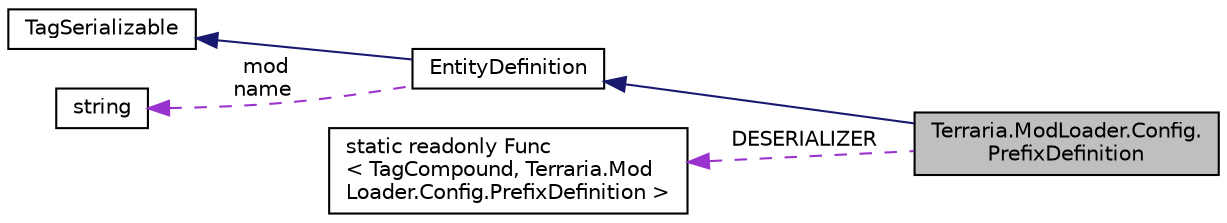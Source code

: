digraph "Terraria.ModLoader.Config.PrefixDefinition"
{
 // LATEX_PDF_SIZE
  edge [fontname="Helvetica",fontsize="10",labelfontname="Helvetica",labelfontsize="10"];
  node [fontname="Helvetica",fontsize="10",shape=record];
  rankdir="LR";
  Node1 [label="Terraria.ModLoader.Config.\lPrefixDefinition",height=0.2,width=0.4,color="black", fillcolor="grey75", style="filled", fontcolor="black",tooltip=" "];
  Node2 -> Node1 [dir="back",color="midnightblue",fontsize="10",style="solid",fontname="Helvetica"];
  Node2 [label="EntityDefinition",height=0.2,width=0.4,color="black", fillcolor="white", style="filled",URL="$class_terraria_1_1_mod_loader_1_1_config_1_1_entity_definition.html",tooltip="Classes implementing EntityDefinition serve to function as a way to save and load the identities of v..."];
  Node3 -> Node2 [dir="back",color="midnightblue",fontsize="10",style="solid",fontname="Helvetica"];
  Node3 [label="TagSerializable",height=0.2,width=0.4,color="black", fillcolor="white", style="filled",URL="$interface_terraria_1_1_mod_loader_1_1_i_o_1_1_tag_serializable.html",tooltip=" "];
  Node4 -> Node2 [dir="back",color="darkorchid3",fontsize="10",style="dashed",label=" mod\nname" ,fontname="Helvetica"];
  Node4 [label="string",height=0.2,width=0.4,color="black", fillcolor="white", style="filled",tooltip=" "];
  Node5 -> Node1 [dir="back",color="darkorchid3",fontsize="10",style="dashed",label=" DESERIALIZER" ,fontname="Helvetica"];
  Node5 [label="static readonly Func\l\< TagCompound, Terraria.Mod\lLoader.Config.PrefixDefinition \>",height=0.2,width=0.4,color="black", fillcolor="white", style="filled",tooltip=" "];
}
